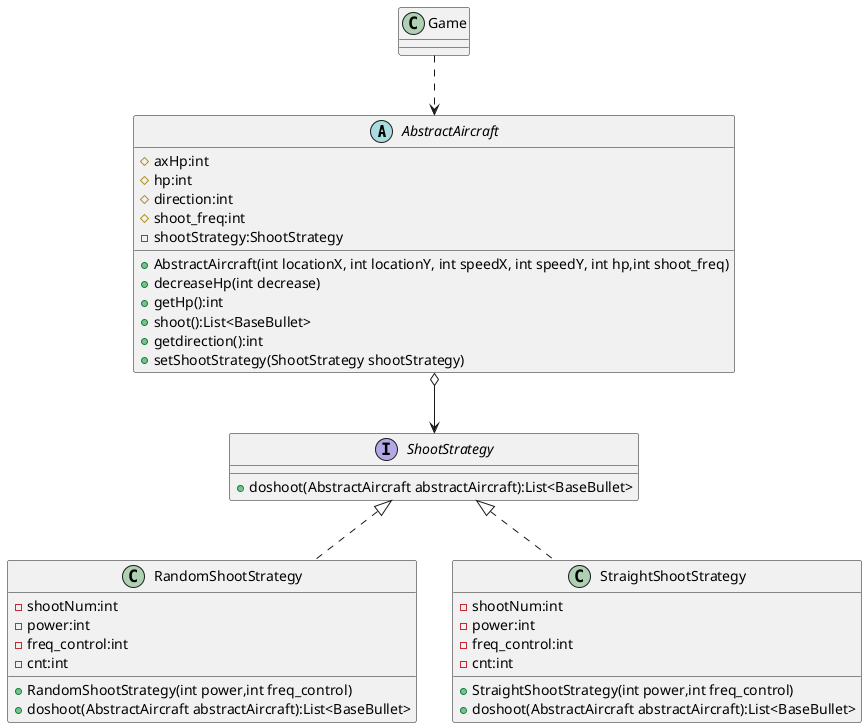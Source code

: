 @startuml
'https://plantuml.com/class-diagram

abstract class AbstractAircraft
{
	# axHp:int
    # hp:int
    # direction:int
    # shoot_freq:int
    - shootStrategy:ShootStrategy
    + AbstractAircraft(int locationX, int locationY, int speedX, int speedY, int hp,int shoot_freq)
    + decreaseHp(int decrease)
    + getHp():int
    + shoot():List<BaseBullet>
    + getdirection():int
    + setShootStrategy(ShootStrategy shootStrategy)
 }


interface ShootStrategy
{
  +doshoot(AbstractAircraft abstractAircraft):List<BaseBullet>
}

class RandomShootStrategy
{
  -shootNum:int
  -power:int
  -freq_control:int
  -cnt:int
  +RandomShootStrategy(int power,int freq_control)
  +doshoot(AbstractAircraft abstractAircraft):List<BaseBullet>
}

class StraightShootStrategy
{
  -shootNum:int
  -power:int
  -freq_control:int
  -cnt:int
  +StraightShootStrategy(int power,int freq_control)
  +doshoot(AbstractAircraft abstractAircraft):List<BaseBullet>
}

class Game{
}

Game ..> AbstractAircraft
AbstractAircraft o-down-> ShootStrategy
StraightShootStrategy .up.|> ShootStrategy
RandomShootStrategy .up.|> ShootStrategy


@enduml